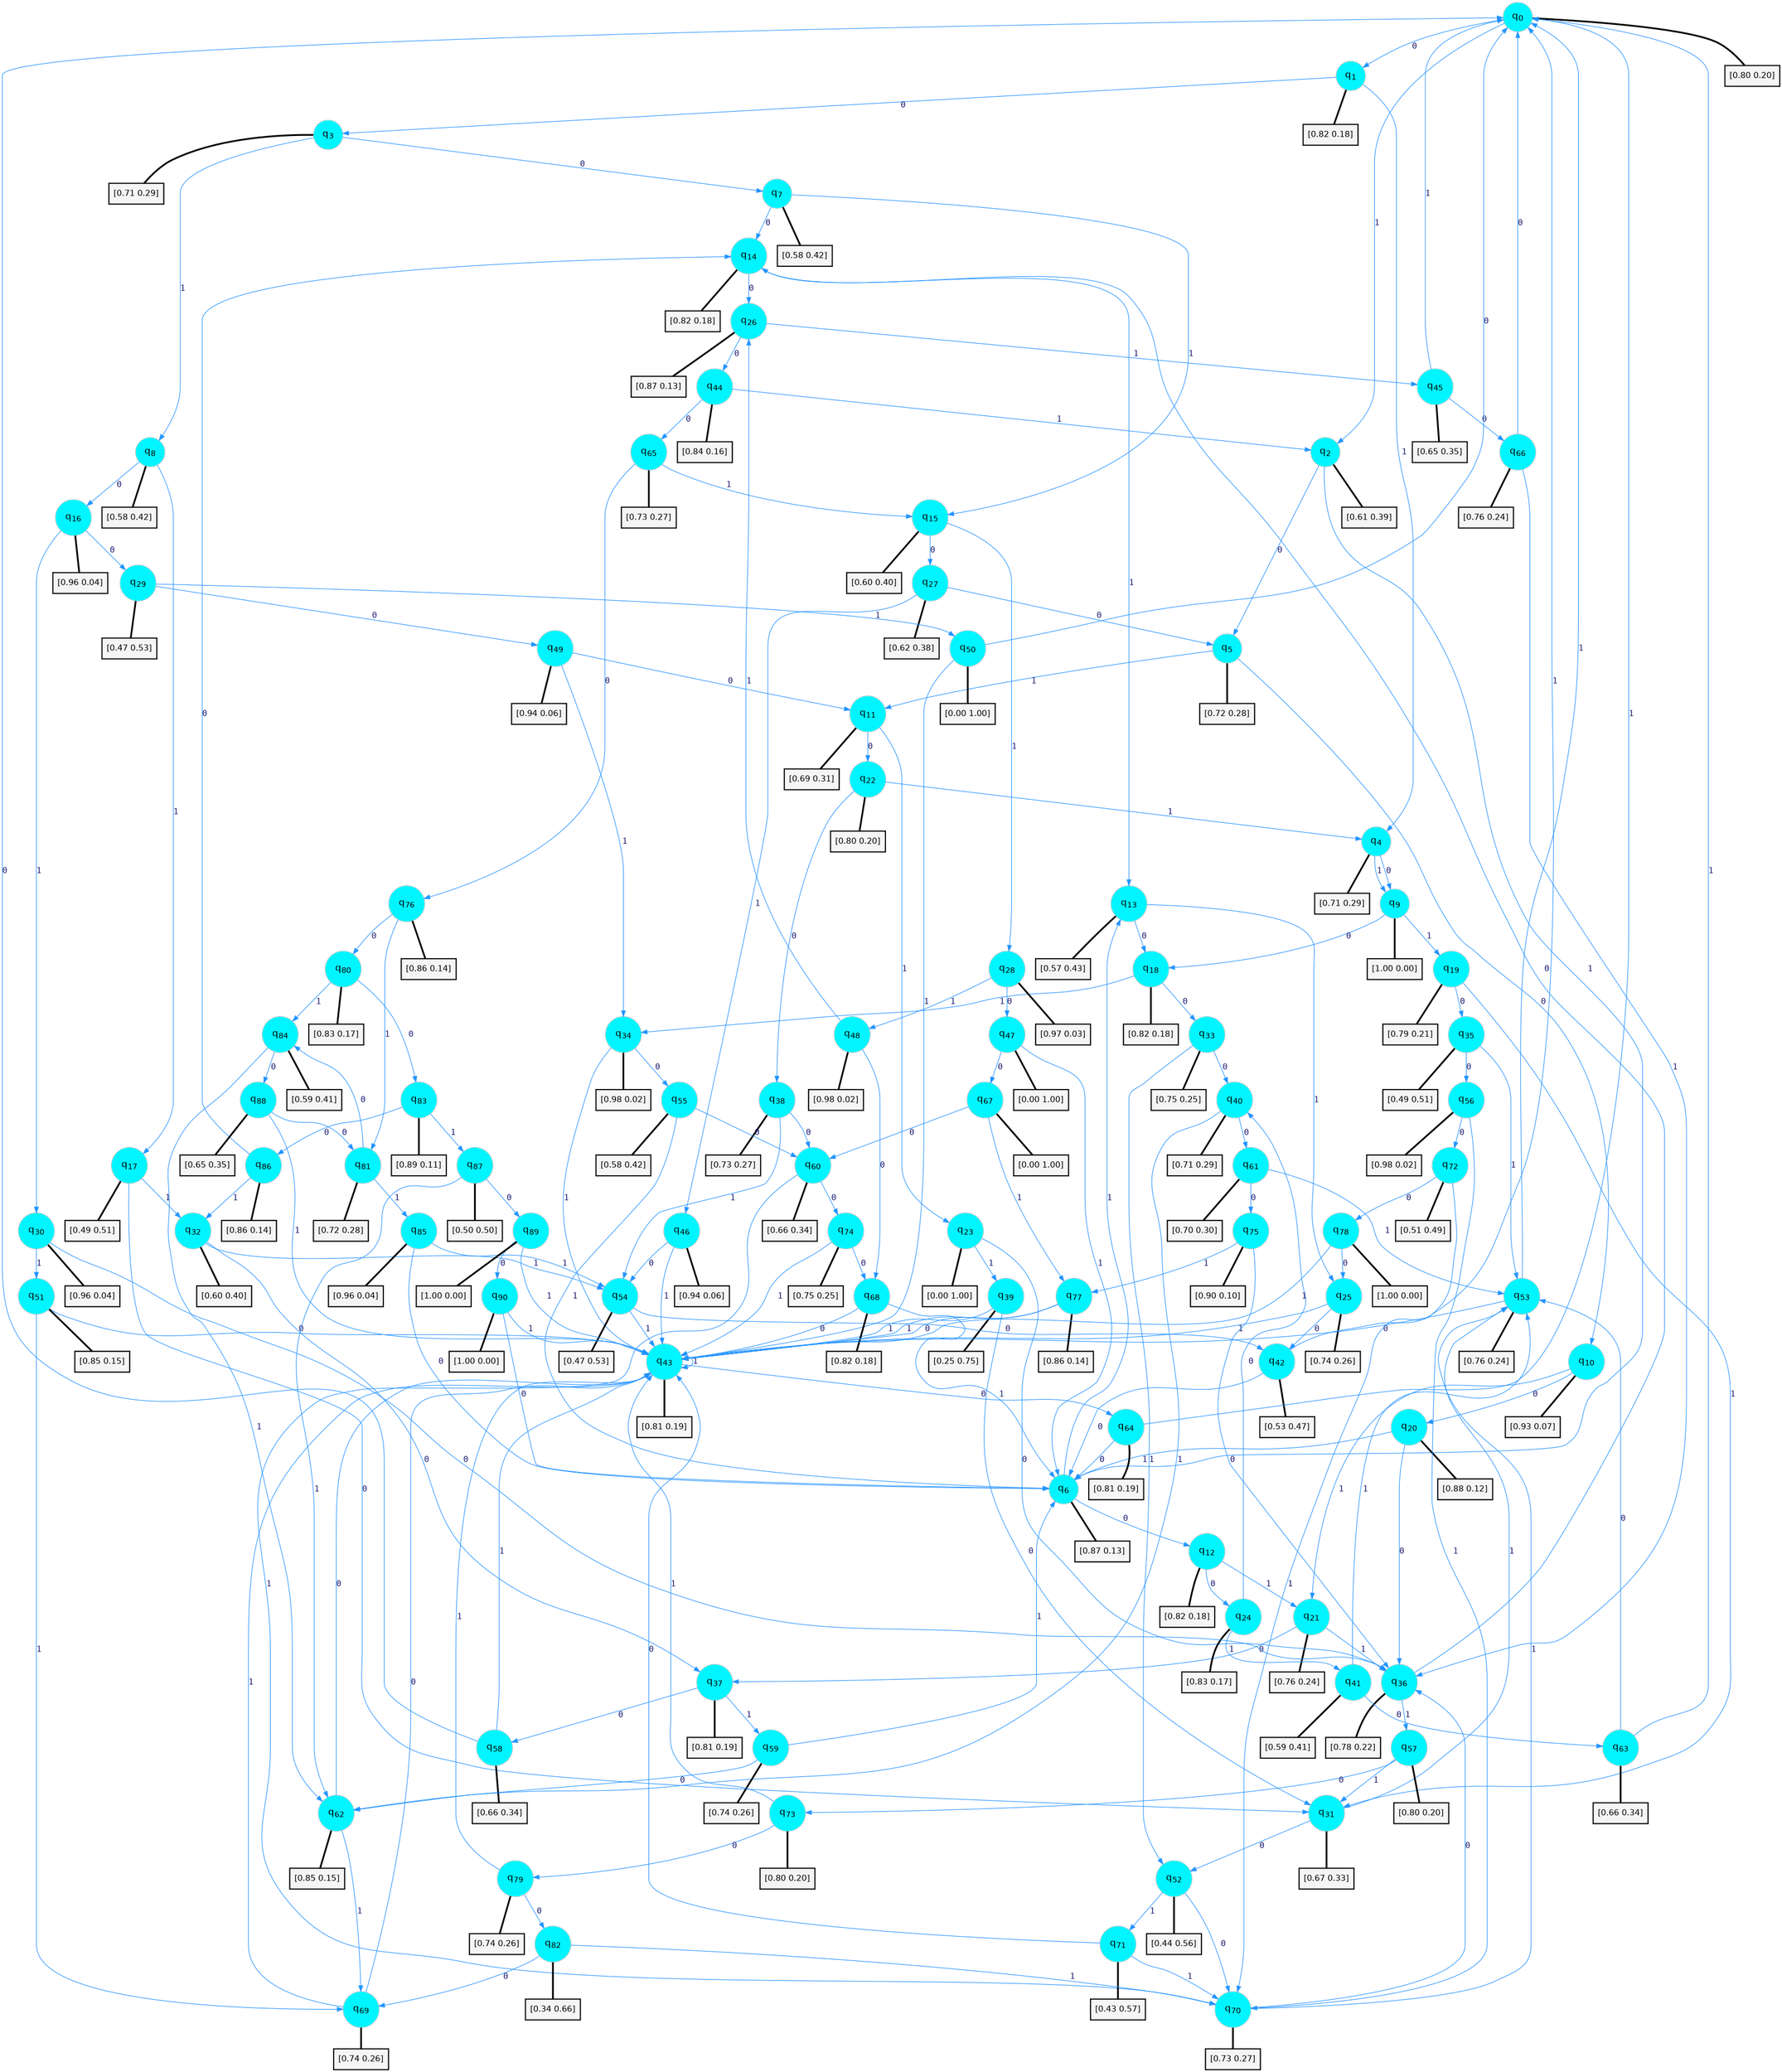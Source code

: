 digraph G {
graph [
bgcolor=transparent, dpi=300, rankdir=TD, size="40,25"];
node [
color=gray, fillcolor=turquoise1, fontcolor=black, fontname=Helvetica, fontsize=16, fontweight=bold, shape=circle, style=filled];
edge [
arrowsize=1, color=dodgerblue1, fontcolor=midnightblue, fontname=courier, fontweight=bold, penwidth=1, style=solid, weight=20];
0[label=<q<SUB>0</SUB>>];
1[label=<q<SUB>1</SUB>>];
2[label=<q<SUB>2</SUB>>];
3[label=<q<SUB>3</SUB>>];
4[label=<q<SUB>4</SUB>>];
5[label=<q<SUB>5</SUB>>];
6[label=<q<SUB>6</SUB>>];
7[label=<q<SUB>7</SUB>>];
8[label=<q<SUB>8</SUB>>];
9[label=<q<SUB>9</SUB>>];
10[label=<q<SUB>10</SUB>>];
11[label=<q<SUB>11</SUB>>];
12[label=<q<SUB>12</SUB>>];
13[label=<q<SUB>13</SUB>>];
14[label=<q<SUB>14</SUB>>];
15[label=<q<SUB>15</SUB>>];
16[label=<q<SUB>16</SUB>>];
17[label=<q<SUB>17</SUB>>];
18[label=<q<SUB>18</SUB>>];
19[label=<q<SUB>19</SUB>>];
20[label=<q<SUB>20</SUB>>];
21[label=<q<SUB>21</SUB>>];
22[label=<q<SUB>22</SUB>>];
23[label=<q<SUB>23</SUB>>];
24[label=<q<SUB>24</SUB>>];
25[label=<q<SUB>25</SUB>>];
26[label=<q<SUB>26</SUB>>];
27[label=<q<SUB>27</SUB>>];
28[label=<q<SUB>28</SUB>>];
29[label=<q<SUB>29</SUB>>];
30[label=<q<SUB>30</SUB>>];
31[label=<q<SUB>31</SUB>>];
32[label=<q<SUB>32</SUB>>];
33[label=<q<SUB>33</SUB>>];
34[label=<q<SUB>34</SUB>>];
35[label=<q<SUB>35</SUB>>];
36[label=<q<SUB>36</SUB>>];
37[label=<q<SUB>37</SUB>>];
38[label=<q<SUB>38</SUB>>];
39[label=<q<SUB>39</SUB>>];
40[label=<q<SUB>40</SUB>>];
41[label=<q<SUB>41</SUB>>];
42[label=<q<SUB>42</SUB>>];
43[label=<q<SUB>43</SUB>>];
44[label=<q<SUB>44</SUB>>];
45[label=<q<SUB>45</SUB>>];
46[label=<q<SUB>46</SUB>>];
47[label=<q<SUB>47</SUB>>];
48[label=<q<SUB>48</SUB>>];
49[label=<q<SUB>49</SUB>>];
50[label=<q<SUB>50</SUB>>];
51[label=<q<SUB>51</SUB>>];
52[label=<q<SUB>52</SUB>>];
53[label=<q<SUB>53</SUB>>];
54[label=<q<SUB>54</SUB>>];
55[label=<q<SUB>55</SUB>>];
56[label=<q<SUB>56</SUB>>];
57[label=<q<SUB>57</SUB>>];
58[label=<q<SUB>58</SUB>>];
59[label=<q<SUB>59</SUB>>];
60[label=<q<SUB>60</SUB>>];
61[label=<q<SUB>61</SUB>>];
62[label=<q<SUB>62</SUB>>];
63[label=<q<SUB>63</SUB>>];
64[label=<q<SUB>64</SUB>>];
65[label=<q<SUB>65</SUB>>];
66[label=<q<SUB>66</SUB>>];
67[label=<q<SUB>67</SUB>>];
68[label=<q<SUB>68</SUB>>];
69[label=<q<SUB>69</SUB>>];
70[label=<q<SUB>70</SUB>>];
71[label=<q<SUB>71</SUB>>];
72[label=<q<SUB>72</SUB>>];
73[label=<q<SUB>73</SUB>>];
74[label=<q<SUB>74</SUB>>];
75[label=<q<SUB>75</SUB>>];
76[label=<q<SUB>76</SUB>>];
77[label=<q<SUB>77</SUB>>];
78[label=<q<SUB>78</SUB>>];
79[label=<q<SUB>79</SUB>>];
80[label=<q<SUB>80</SUB>>];
81[label=<q<SUB>81</SUB>>];
82[label=<q<SUB>82</SUB>>];
83[label=<q<SUB>83</SUB>>];
84[label=<q<SUB>84</SUB>>];
85[label=<q<SUB>85</SUB>>];
86[label=<q<SUB>86</SUB>>];
87[label=<q<SUB>87</SUB>>];
88[label=<q<SUB>88</SUB>>];
89[label=<q<SUB>89</SUB>>];
90[label=<q<SUB>90</SUB>>];
91[label="[0.80 0.20]", shape=box,fontcolor=black, fontname=Helvetica, fontsize=14, penwidth=2, fillcolor=whitesmoke,color=black];
92[label="[0.82 0.18]", shape=box,fontcolor=black, fontname=Helvetica, fontsize=14, penwidth=2, fillcolor=whitesmoke,color=black];
93[label="[0.61 0.39]", shape=box,fontcolor=black, fontname=Helvetica, fontsize=14, penwidth=2, fillcolor=whitesmoke,color=black];
94[label="[0.71 0.29]", shape=box,fontcolor=black, fontname=Helvetica, fontsize=14, penwidth=2, fillcolor=whitesmoke,color=black];
95[label="[0.71 0.29]", shape=box,fontcolor=black, fontname=Helvetica, fontsize=14, penwidth=2, fillcolor=whitesmoke,color=black];
96[label="[0.72 0.28]", shape=box,fontcolor=black, fontname=Helvetica, fontsize=14, penwidth=2, fillcolor=whitesmoke,color=black];
97[label="[0.87 0.13]", shape=box,fontcolor=black, fontname=Helvetica, fontsize=14, penwidth=2, fillcolor=whitesmoke,color=black];
98[label="[0.58 0.42]", shape=box,fontcolor=black, fontname=Helvetica, fontsize=14, penwidth=2, fillcolor=whitesmoke,color=black];
99[label="[0.58 0.42]", shape=box,fontcolor=black, fontname=Helvetica, fontsize=14, penwidth=2, fillcolor=whitesmoke,color=black];
100[label="[1.00 0.00]", shape=box,fontcolor=black, fontname=Helvetica, fontsize=14, penwidth=2, fillcolor=whitesmoke,color=black];
101[label="[0.93 0.07]", shape=box,fontcolor=black, fontname=Helvetica, fontsize=14, penwidth=2, fillcolor=whitesmoke,color=black];
102[label="[0.69 0.31]", shape=box,fontcolor=black, fontname=Helvetica, fontsize=14, penwidth=2, fillcolor=whitesmoke,color=black];
103[label="[0.82 0.18]", shape=box,fontcolor=black, fontname=Helvetica, fontsize=14, penwidth=2, fillcolor=whitesmoke,color=black];
104[label="[0.57 0.43]", shape=box,fontcolor=black, fontname=Helvetica, fontsize=14, penwidth=2, fillcolor=whitesmoke,color=black];
105[label="[0.82 0.18]", shape=box,fontcolor=black, fontname=Helvetica, fontsize=14, penwidth=2, fillcolor=whitesmoke,color=black];
106[label="[0.60 0.40]", shape=box,fontcolor=black, fontname=Helvetica, fontsize=14, penwidth=2, fillcolor=whitesmoke,color=black];
107[label="[0.96 0.04]", shape=box,fontcolor=black, fontname=Helvetica, fontsize=14, penwidth=2, fillcolor=whitesmoke,color=black];
108[label="[0.49 0.51]", shape=box,fontcolor=black, fontname=Helvetica, fontsize=14, penwidth=2, fillcolor=whitesmoke,color=black];
109[label="[0.82 0.18]", shape=box,fontcolor=black, fontname=Helvetica, fontsize=14, penwidth=2, fillcolor=whitesmoke,color=black];
110[label="[0.79 0.21]", shape=box,fontcolor=black, fontname=Helvetica, fontsize=14, penwidth=2, fillcolor=whitesmoke,color=black];
111[label="[0.88 0.12]", shape=box,fontcolor=black, fontname=Helvetica, fontsize=14, penwidth=2, fillcolor=whitesmoke,color=black];
112[label="[0.76 0.24]", shape=box,fontcolor=black, fontname=Helvetica, fontsize=14, penwidth=2, fillcolor=whitesmoke,color=black];
113[label="[0.80 0.20]", shape=box,fontcolor=black, fontname=Helvetica, fontsize=14, penwidth=2, fillcolor=whitesmoke,color=black];
114[label="[0.00 1.00]", shape=box,fontcolor=black, fontname=Helvetica, fontsize=14, penwidth=2, fillcolor=whitesmoke,color=black];
115[label="[0.83 0.17]", shape=box,fontcolor=black, fontname=Helvetica, fontsize=14, penwidth=2, fillcolor=whitesmoke,color=black];
116[label="[0.74 0.26]", shape=box,fontcolor=black, fontname=Helvetica, fontsize=14, penwidth=2, fillcolor=whitesmoke,color=black];
117[label="[0.87 0.13]", shape=box,fontcolor=black, fontname=Helvetica, fontsize=14, penwidth=2, fillcolor=whitesmoke,color=black];
118[label="[0.62 0.38]", shape=box,fontcolor=black, fontname=Helvetica, fontsize=14, penwidth=2, fillcolor=whitesmoke,color=black];
119[label="[0.97 0.03]", shape=box,fontcolor=black, fontname=Helvetica, fontsize=14, penwidth=2, fillcolor=whitesmoke,color=black];
120[label="[0.47 0.53]", shape=box,fontcolor=black, fontname=Helvetica, fontsize=14, penwidth=2, fillcolor=whitesmoke,color=black];
121[label="[0.96 0.04]", shape=box,fontcolor=black, fontname=Helvetica, fontsize=14, penwidth=2, fillcolor=whitesmoke,color=black];
122[label="[0.67 0.33]", shape=box,fontcolor=black, fontname=Helvetica, fontsize=14, penwidth=2, fillcolor=whitesmoke,color=black];
123[label="[0.60 0.40]", shape=box,fontcolor=black, fontname=Helvetica, fontsize=14, penwidth=2, fillcolor=whitesmoke,color=black];
124[label="[0.75 0.25]", shape=box,fontcolor=black, fontname=Helvetica, fontsize=14, penwidth=2, fillcolor=whitesmoke,color=black];
125[label="[0.98 0.02]", shape=box,fontcolor=black, fontname=Helvetica, fontsize=14, penwidth=2, fillcolor=whitesmoke,color=black];
126[label="[0.49 0.51]", shape=box,fontcolor=black, fontname=Helvetica, fontsize=14, penwidth=2, fillcolor=whitesmoke,color=black];
127[label="[0.78 0.22]", shape=box,fontcolor=black, fontname=Helvetica, fontsize=14, penwidth=2, fillcolor=whitesmoke,color=black];
128[label="[0.81 0.19]", shape=box,fontcolor=black, fontname=Helvetica, fontsize=14, penwidth=2, fillcolor=whitesmoke,color=black];
129[label="[0.73 0.27]", shape=box,fontcolor=black, fontname=Helvetica, fontsize=14, penwidth=2, fillcolor=whitesmoke,color=black];
130[label="[0.25 0.75]", shape=box,fontcolor=black, fontname=Helvetica, fontsize=14, penwidth=2, fillcolor=whitesmoke,color=black];
131[label="[0.71 0.29]", shape=box,fontcolor=black, fontname=Helvetica, fontsize=14, penwidth=2, fillcolor=whitesmoke,color=black];
132[label="[0.59 0.41]", shape=box,fontcolor=black, fontname=Helvetica, fontsize=14, penwidth=2, fillcolor=whitesmoke,color=black];
133[label="[0.53 0.47]", shape=box,fontcolor=black, fontname=Helvetica, fontsize=14, penwidth=2, fillcolor=whitesmoke,color=black];
134[label="[0.81 0.19]", shape=box,fontcolor=black, fontname=Helvetica, fontsize=14, penwidth=2, fillcolor=whitesmoke,color=black];
135[label="[0.84 0.16]", shape=box,fontcolor=black, fontname=Helvetica, fontsize=14, penwidth=2, fillcolor=whitesmoke,color=black];
136[label="[0.65 0.35]", shape=box,fontcolor=black, fontname=Helvetica, fontsize=14, penwidth=2, fillcolor=whitesmoke,color=black];
137[label="[0.94 0.06]", shape=box,fontcolor=black, fontname=Helvetica, fontsize=14, penwidth=2, fillcolor=whitesmoke,color=black];
138[label="[0.00 1.00]", shape=box,fontcolor=black, fontname=Helvetica, fontsize=14, penwidth=2, fillcolor=whitesmoke,color=black];
139[label="[0.98 0.02]", shape=box,fontcolor=black, fontname=Helvetica, fontsize=14, penwidth=2, fillcolor=whitesmoke,color=black];
140[label="[0.94 0.06]", shape=box,fontcolor=black, fontname=Helvetica, fontsize=14, penwidth=2, fillcolor=whitesmoke,color=black];
141[label="[0.00 1.00]", shape=box,fontcolor=black, fontname=Helvetica, fontsize=14, penwidth=2, fillcolor=whitesmoke,color=black];
142[label="[0.85 0.15]", shape=box,fontcolor=black, fontname=Helvetica, fontsize=14, penwidth=2, fillcolor=whitesmoke,color=black];
143[label="[0.44 0.56]", shape=box,fontcolor=black, fontname=Helvetica, fontsize=14, penwidth=2, fillcolor=whitesmoke,color=black];
144[label="[0.76 0.24]", shape=box,fontcolor=black, fontname=Helvetica, fontsize=14, penwidth=2, fillcolor=whitesmoke,color=black];
145[label="[0.47 0.53]", shape=box,fontcolor=black, fontname=Helvetica, fontsize=14, penwidth=2, fillcolor=whitesmoke,color=black];
146[label="[0.58 0.42]", shape=box,fontcolor=black, fontname=Helvetica, fontsize=14, penwidth=2, fillcolor=whitesmoke,color=black];
147[label="[0.98 0.02]", shape=box,fontcolor=black, fontname=Helvetica, fontsize=14, penwidth=2, fillcolor=whitesmoke,color=black];
148[label="[0.80 0.20]", shape=box,fontcolor=black, fontname=Helvetica, fontsize=14, penwidth=2, fillcolor=whitesmoke,color=black];
149[label="[0.66 0.34]", shape=box,fontcolor=black, fontname=Helvetica, fontsize=14, penwidth=2, fillcolor=whitesmoke,color=black];
150[label="[0.74 0.26]", shape=box,fontcolor=black, fontname=Helvetica, fontsize=14, penwidth=2, fillcolor=whitesmoke,color=black];
151[label="[0.66 0.34]", shape=box,fontcolor=black, fontname=Helvetica, fontsize=14, penwidth=2, fillcolor=whitesmoke,color=black];
152[label="[0.70 0.30]", shape=box,fontcolor=black, fontname=Helvetica, fontsize=14, penwidth=2, fillcolor=whitesmoke,color=black];
153[label="[0.85 0.15]", shape=box,fontcolor=black, fontname=Helvetica, fontsize=14, penwidth=2, fillcolor=whitesmoke,color=black];
154[label="[0.66 0.34]", shape=box,fontcolor=black, fontname=Helvetica, fontsize=14, penwidth=2, fillcolor=whitesmoke,color=black];
155[label="[0.81 0.19]", shape=box,fontcolor=black, fontname=Helvetica, fontsize=14, penwidth=2, fillcolor=whitesmoke,color=black];
156[label="[0.73 0.27]", shape=box,fontcolor=black, fontname=Helvetica, fontsize=14, penwidth=2, fillcolor=whitesmoke,color=black];
157[label="[0.76 0.24]", shape=box,fontcolor=black, fontname=Helvetica, fontsize=14, penwidth=2, fillcolor=whitesmoke,color=black];
158[label="[0.00 1.00]", shape=box,fontcolor=black, fontname=Helvetica, fontsize=14, penwidth=2, fillcolor=whitesmoke,color=black];
159[label="[0.82 0.18]", shape=box,fontcolor=black, fontname=Helvetica, fontsize=14, penwidth=2, fillcolor=whitesmoke,color=black];
160[label="[0.74 0.26]", shape=box,fontcolor=black, fontname=Helvetica, fontsize=14, penwidth=2, fillcolor=whitesmoke,color=black];
161[label="[0.73 0.27]", shape=box,fontcolor=black, fontname=Helvetica, fontsize=14, penwidth=2, fillcolor=whitesmoke,color=black];
162[label="[0.43 0.57]", shape=box,fontcolor=black, fontname=Helvetica, fontsize=14, penwidth=2, fillcolor=whitesmoke,color=black];
163[label="[0.51 0.49]", shape=box,fontcolor=black, fontname=Helvetica, fontsize=14, penwidth=2, fillcolor=whitesmoke,color=black];
164[label="[0.80 0.20]", shape=box,fontcolor=black, fontname=Helvetica, fontsize=14, penwidth=2, fillcolor=whitesmoke,color=black];
165[label="[0.75 0.25]", shape=box,fontcolor=black, fontname=Helvetica, fontsize=14, penwidth=2, fillcolor=whitesmoke,color=black];
166[label="[0.90 0.10]", shape=box,fontcolor=black, fontname=Helvetica, fontsize=14, penwidth=2, fillcolor=whitesmoke,color=black];
167[label="[0.86 0.14]", shape=box,fontcolor=black, fontname=Helvetica, fontsize=14, penwidth=2, fillcolor=whitesmoke,color=black];
168[label="[0.86 0.14]", shape=box,fontcolor=black, fontname=Helvetica, fontsize=14, penwidth=2, fillcolor=whitesmoke,color=black];
169[label="[1.00 0.00]", shape=box,fontcolor=black, fontname=Helvetica, fontsize=14, penwidth=2, fillcolor=whitesmoke,color=black];
170[label="[0.74 0.26]", shape=box,fontcolor=black, fontname=Helvetica, fontsize=14, penwidth=2, fillcolor=whitesmoke,color=black];
171[label="[0.83 0.17]", shape=box,fontcolor=black, fontname=Helvetica, fontsize=14, penwidth=2, fillcolor=whitesmoke,color=black];
172[label="[0.72 0.28]", shape=box,fontcolor=black, fontname=Helvetica, fontsize=14, penwidth=2, fillcolor=whitesmoke,color=black];
173[label="[0.34 0.66]", shape=box,fontcolor=black, fontname=Helvetica, fontsize=14, penwidth=2, fillcolor=whitesmoke,color=black];
174[label="[0.89 0.11]", shape=box,fontcolor=black, fontname=Helvetica, fontsize=14, penwidth=2, fillcolor=whitesmoke,color=black];
175[label="[0.59 0.41]", shape=box,fontcolor=black, fontname=Helvetica, fontsize=14, penwidth=2, fillcolor=whitesmoke,color=black];
176[label="[0.96 0.04]", shape=box,fontcolor=black, fontname=Helvetica, fontsize=14, penwidth=2, fillcolor=whitesmoke,color=black];
177[label="[0.86 0.14]", shape=box,fontcolor=black, fontname=Helvetica, fontsize=14, penwidth=2, fillcolor=whitesmoke,color=black];
178[label="[0.50 0.50]", shape=box,fontcolor=black, fontname=Helvetica, fontsize=14, penwidth=2, fillcolor=whitesmoke,color=black];
179[label="[0.65 0.35]", shape=box,fontcolor=black, fontname=Helvetica, fontsize=14, penwidth=2, fillcolor=whitesmoke,color=black];
180[label="[1.00 0.00]", shape=box,fontcolor=black, fontname=Helvetica, fontsize=14, penwidth=2, fillcolor=whitesmoke,color=black];
181[label="[1.00 0.00]", shape=box,fontcolor=black, fontname=Helvetica, fontsize=14, penwidth=2, fillcolor=whitesmoke,color=black];
0->1 [label=0];
0->2 [label=1];
0->91 [arrowhead=none, penwidth=3,color=black];
1->3 [label=0];
1->4 [label=1];
1->92 [arrowhead=none, penwidth=3,color=black];
2->5 [label=0];
2->6 [label=1];
2->93 [arrowhead=none, penwidth=3,color=black];
3->7 [label=0];
3->8 [label=1];
3->94 [arrowhead=none, penwidth=3,color=black];
4->9 [label=0];
4->9 [label=1];
4->95 [arrowhead=none, penwidth=3,color=black];
5->10 [label=0];
5->11 [label=1];
5->96 [arrowhead=none, penwidth=3,color=black];
6->12 [label=0];
6->13 [label=1];
6->97 [arrowhead=none, penwidth=3,color=black];
7->14 [label=0];
7->15 [label=1];
7->98 [arrowhead=none, penwidth=3,color=black];
8->16 [label=0];
8->17 [label=1];
8->99 [arrowhead=none, penwidth=3,color=black];
9->18 [label=0];
9->19 [label=1];
9->100 [arrowhead=none, penwidth=3,color=black];
10->20 [label=0];
10->21 [label=1];
10->101 [arrowhead=none, penwidth=3,color=black];
11->22 [label=0];
11->23 [label=1];
11->102 [arrowhead=none, penwidth=3,color=black];
12->24 [label=0];
12->21 [label=1];
12->103 [arrowhead=none, penwidth=3,color=black];
13->18 [label=0];
13->25 [label=1];
13->104 [arrowhead=none, penwidth=3,color=black];
14->26 [label=0];
14->13 [label=1];
14->105 [arrowhead=none, penwidth=3,color=black];
15->27 [label=0];
15->28 [label=1];
15->106 [arrowhead=none, penwidth=3,color=black];
16->29 [label=0];
16->30 [label=1];
16->107 [arrowhead=none, penwidth=3,color=black];
17->31 [label=0];
17->32 [label=1];
17->108 [arrowhead=none, penwidth=3,color=black];
18->33 [label=0];
18->34 [label=1];
18->109 [arrowhead=none, penwidth=3,color=black];
19->35 [label=0];
19->31 [label=1];
19->110 [arrowhead=none, penwidth=3,color=black];
20->36 [label=0];
20->6 [label=1];
20->111 [arrowhead=none, penwidth=3,color=black];
21->37 [label=0];
21->36 [label=1];
21->112 [arrowhead=none, penwidth=3,color=black];
22->38 [label=0];
22->4 [label=1];
22->113 [arrowhead=none, penwidth=3,color=black];
23->36 [label=0];
23->39 [label=1];
23->114 [arrowhead=none, penwidth=3,color=black];
24->40 [label=0];
24->41 [label=1];
24->115 [arrowhead=none, penwidth=3,color=black];
25->42 [label=0];
25->43 [label=1];
25->116 [arrowhead=none, penwidth=3,color=black];
26->44 [label=0];
26->45 [label=1];
26->117 [arrowhead=none, penwidth=3,color=black];
27->5 [label=0];
27->46 [label=1];
27->118 [arrowhead=none, penwidth=3,color=black];
28->47 [label=0];
28->48 [label=1];
28->119 [arrowhead=none, penwidth=3,color=black];
29->49 [label=0];
29->50 [label=1];
29->120 [arrowhead=none, penwidth=3,color=black];
30->36 [label=0];
30->51 [label=1];
30->121 [arrowhead=none, penwidth=3,color=black];
31->52 [label=0];
31->53 [label=1];
31->122 [arrowhead=none, penwidth=3,color=black];
32->37 [label=0];
32->54 [label=1];
32->123 [arrowhead=none, penwidth=3,color=black];
33->40 [label=0];
33->52 [label=1];
33->124 [arrowhead=none, penwidth=3,color=black];
34->55 [label=0];
34->43 [label=1];
34->125 [arrowhead=none, penwidth=3,color=black];
35->56 [label=0];
35->53 [label=1];
35->126 [arrowhead=none, penwidth=3,color=black];
36->14 [label=0];
36->57 [label=1];
36->127 [arrowhead=none, penwidth=3,color=black];
37->58 [label=0];
37->59 [label=1];
37->128 [arrowhead=none, penwidth=3,color=black];
38->60 [label=0];
38->54 [label=1];
38->129 [arrowhead=none, penwidth=3,color=black];
39->31 [label=0];
39->43 [label=1];
39->130 [arrowhead=none, penwidth=3,color=black];
40->61 [label=0];
40->62 [label=1];
40->131 [arrowhead=none, penwidth=3,color=black];
41->63 [label=0];
41->53 [label=1];
41->132 [arrowhead=none, penwidth=3,color=black];
42->6 [label=0];
42->0 [label=1];
42->133 [arrowhead=none, penwidth=3,color=black];
43->64 [label=0];
43->43 [label=1];
43->134 [arrowhead=none, penwidth=3,color=black];
44->65 [label=0];
44->2 [label=1];
44->135 [arrowhead=none, penwidth=3,color=black];
45->66 [label=0];
45->0 [label=1];
45->136 [arrowhead=none, penwidth=3,color=black];
46->54 [label=0];
46->43 [label=1];
46->137 [arrowhead=none, penwidth=3,color=black];
47->67 [label=0];
47->6 [label=1];
47->138 [arrowhead=none, penwidth=3,color=black];
48->68 [label=0];
48->26 [label=1];
48->139 [arrowhead=none, penwidth=3,color=black];
49->11 [label=0];
49->34 [label=1];
49->140 [arrowhead=none, penwidth=3,color=black];
50->0 [label=0];
50->43 [label=1];
50->141 [arrowhead=none, penwidth=3,color=black];
51->43 [label=0];
51->69 [label=1];
51->142 [arrowhead=none, penwidth=3,color=black];
52->70 [label=0];
52->71 [label=1];
52->143 [arrowhead=none, penwidth=3,color=black];
53->43 [label=0];
53->0 [label=1];
53->144 [arrowhead=none, penwidth=3,color=black];
54->42 [label=0];
54->43 [label=1];
54->145 [arrowhead=none, penwidth=3,color=black];
55->60 [label=0];
55->6 [label=1];
55->146 [arrowhead=none, penwidth=3,color=black];
56->72 [label=0];
56->70 [label=1];
56->147 [arrowhead=none, penwidth=3,color=black];
57->73 [label=0];
57->31 [label=1];
57->148 [arrowhead=none, penwidth=3,color=black];
58->0 [label=0];
58->43 [label=1];
58->149 [arrowhead=none, penwidth=3,color=black];
59->62 [label=0];
59->6 [label=1];
59->150 [arrowhead=none, penwidth=3,color=black];
60->74 [label=0];
60->70 [label=1];
60->151 [arrowhead=none, penwidth=3,color=black];
61->75 [label=0];
61->53 [label=1];
61->152 [arrowhead=none, penwidth=3,color=black];
62->43 [label=0];
62->69 [label=1];
62->153 [arrowhead=none, penwidth=3,color=black];
63->53 [label=0];
63->0 [label=1];
63->154 [arrowhead=none, penwidth=3,color=black];
64->6 [label=0];
64->0 [label=1];
64->155 [arrowhead=none, penwidth=3,color=black];
65->76 [label=0];
65->15 [label=1];
65->156 [arrowhead=none, penwidth=3,color=black];
66->0 [label=0];
66->36 [label=1];
66->157 [arrowhead=none, penwidth=3,color=black];
67->60 [label=0];
67->77 [label=1];
67->158 [arrowhead=none, penwidth=3,color=black];
68->43 [label=0];
68->6 [label=1];
68->159 [arrowhead=none, penwidth=3,color=black];
69->43 [label=0];
69->43 [label=1];
69->160 [arrowhead=none, penwidth=3,color=black];
70->36 [label=0];
70->53 [label=1];
70->161 [arrowhead=none, penwidth=3,color=black];
71->43 [label=0];
71->70 [label=1];
71->162 [arrowhead=none, penwidth=3,color=black];
72->78 [label=0];
72->70 [label=1];
72->163 [arrowhead=none, penwidth=3,color=black];
73->79 [label=0];
73->43 [label=1];
73->164 [arrowhead=none, penwidth=3,color=black];
74->68 [label=0];
74->43 [label=1];
74->165 [arrowhead=none, penwidth=3,color=black];
75->36 [label=0];
75->77 [label=1];
75->166 [arrowhead=none, penwidth=3,color=black];
76->80 [label=0];
76->81 [label=1];
76->167 [arrowhead=none, penwidth=3,color=black];
77->43 [label=0];
77->43 [label=1];
77->168 [arrowhead=none, penwidth=3,color=black];
78->25 [label=0];
78->43 [label=1];
78->169 [arrowhead=none, penwidth=3,color=black];
79->82 [label=0];
79->43 [label=1];
79->170 [arrowhead=none, penwidth=3,color=black];
80->83 [label=0];
80->84 [label=1];
80->171 [arrowhead=none, penwidth=3,color=black];
81->84 [label=0];
81->85 [label=1];
81->172 [arrowhead=none, penwidth=3,color=black];
82->69 [label=0];
82->70 [label=1];
82->173 [arrowhead=none, penwidth=3,color=black];
83->86 [label=0];
83->87 [label=1];
83->174 [arrowhead=none, penwidth=3,color=black];
84->88 [label=0];
84->62 [label=1];
84->175 [arrowhead=none, penwidth=3,color=black];
85->6 [label=0];
85->54 [label=1];
85->176 [arrowhead=none, penwidth=3,color=black];
86->14 [label=0];
86->32 [label=1];
86->177 [arrowhead=none, penwidth=3,color=black];
87->89 [label=0];
87->62 [label=1];
87->178 [arrowhead=none, penwidth=3,color=black];
88->81 [label=0];
88->43 [label=1];
88->179 [arrowhead=none, penwidth=3,color=black];
89->90 [label=0];
89->43 [label=1];
89->180 [arrowhead=none, penwidth=3,color=black];
90->6 [label=0];
90->43 [label=1];
90->181 [arrowhead=none, penwidth=3,color=black];
}
